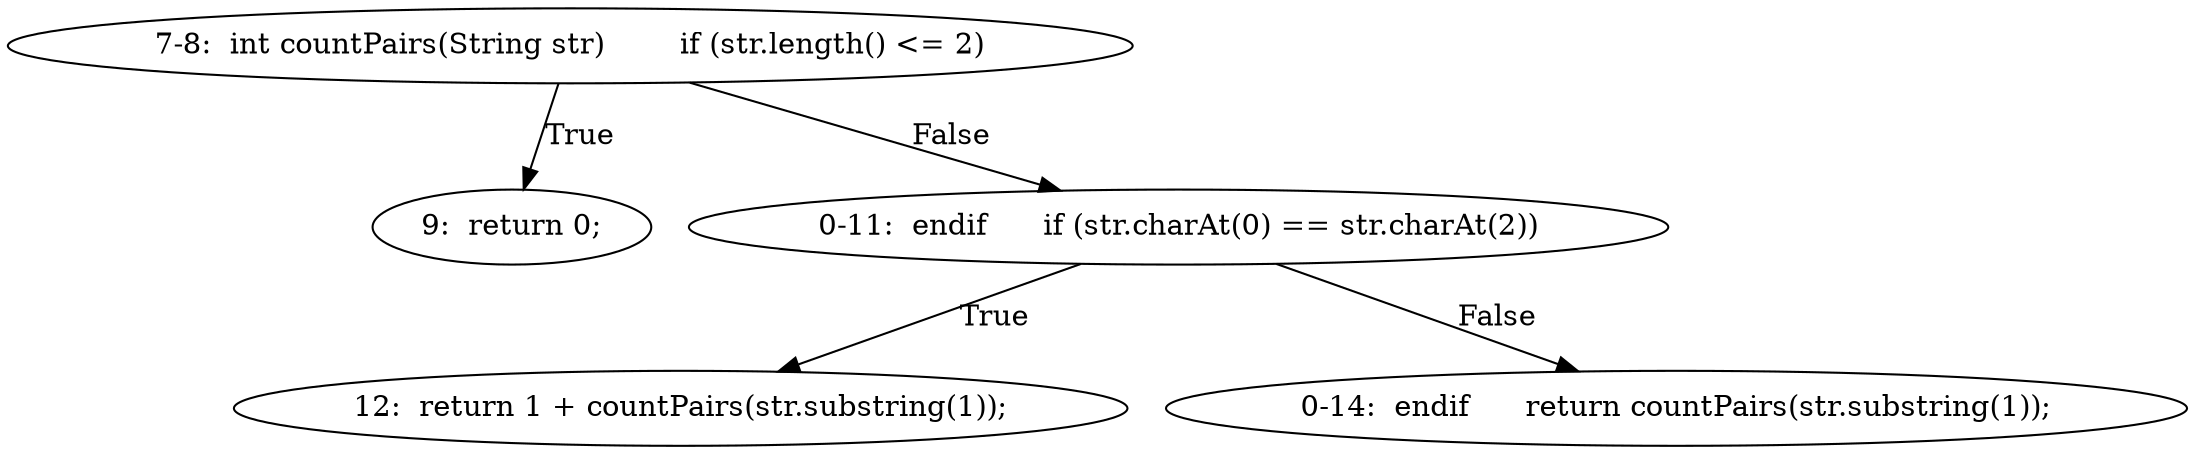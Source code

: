 digraph result_test { 
// graph-vertices
  a1  [label="7-8:  int countPairs(String str)	if (str.length() <= 2)"]; 
  2  [label="9:  return 0;"]; 
  a2  [label="0-11:  endif	if (str.charAt(0) == str.charAt(2))"]; 
  5  [label="12:  return 1 + countPairs(str.substring(1));"]; 
  a3  [label="0-14:  endif	return countPairs(str.substring(1));"]; 
// graph-edges
  a1 -> 2  [label="True"]; 
  a1 -> a2  [label="False"]; 
  a2 -> 5  [label="True"]; 
  a2 -> a3  [label="False"]; 
}